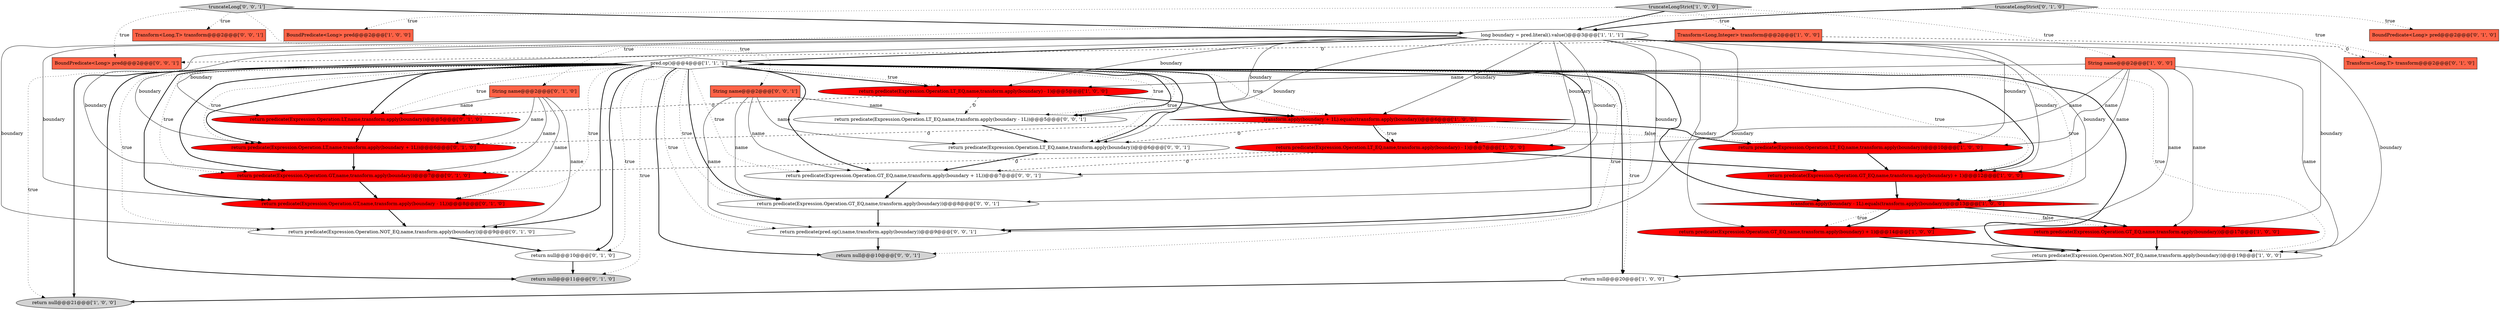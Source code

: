 digraph {
4 [style = filled, label = "pred.op()@@@4@@@['1', '1', '1']", fillcolor = white, shape = diamond image = "AAA0AAABBB1BBB"];
34 [style = filled, label = "BoundPredicate<Long> pred@@@2@@@['0', '0', '1']", fillcolor = tomato, shape = box image = "AAA0AAABBB3BBB"];
6 [style = filled, label = "String name@@@2@@@['1', '0', '0']", fillcolor = tomato, shape = box image = "AAA0AAABBB1BBB"];
24 [style = filled, label = "Transform<Long,T> transform@@@2@@@['0', '1', '0']", fillcolor = tomato, shape = box image = "AAA1AAABBB2BBB"];
30 [style = filled, label = "return predicate(Expression.Operation.GT_EQ,name,transform.apply(boundary + 1L))@@@7@@@['0', '0', '1']", fillcolor = white, shape = ellipse image = "AAA0AAABBB3BBB"];
35 [style = filled, label = "truncateLong['0', '0', '1']", fillcolor = lightgray, shape = diamond image = "AAA0AAABBB3BBB"];
16 [style = filled, label = "return predicate(Expression.Operation.LT_EQ,name,transform.apply(boundary))@@@10@@@['1', '0', '0']", fillcolor = red, shape = ellipse image = "AAA1AAABBB1BBB"];
20 [style = filled, label = "String name@@@2@@@['0', '1', '0']", fillcolor = tomato, shape = box image = "AAA0AAABBB2BBB"];
32 [style = filled, label = "Transform<Long,T> transform@@@2@@@['0', '0', '1']", fillcolor = tomato, shape = box image = "AAA0AAABBB3BBB"];
9 [style = filled, label = "return predicate(Expression.Operation.NOT_EQ,name,transform.apply(boundary))@@@19@@@['1', '0', '0']", fillcolor = white, shape = ellipse image = "AAA0AAABBB1BBB"];
33 [style = filled, label = "return predicate(pred.op(),name,transform.apply(boundary))@@@9@@@['0', '0', '1']", fillcolor = white, shape = ellipse image = "AAA0AAABBB3BBB"];
37 [style = filled, label = "return predicate(Expression.Operation.LT_EQ,name,transform.apply(boundary))@@@6@@@['0', '0', '1']", fillcolor = white, shape = ellipse image = "AAA0AAABBB3BBB"];
26 [style = filled, label = "return predicate(Expression.Operation.GT,name,transform.apply(boundary - 1L))@@@8@@@['0', '1', '0']", fillcolor = red, shape = ellipse image = "AAA1AAABBB2BBB"];
21 [style = filled, label = "return predicate(Expression.Operation.LT,name,transform.apply(boundary))@@@5@@@['0', '1', '0']", fillcolor = red, shape = ellipse image = "AAA1AAABBB2BBB"];
0 [style = filled, label = "return predicate(Expression.Operation.LT_EQ,name,transform.apply(boundary) - 1)@@@7@@@['1', '0', '0']", fillcolor = red, shape = ellipse image = "AAA1AAABBB1BBB"];
5 [style = filled, label = "return null@@@21@@@['1', '0', '0']", fillcolor = lightgray, shape = ellipse image = "AAA0AAABBB1BBB"];
17 [style = filled, label = "BoundPredicate<Long> pred@@@2@@@['0', '1', '0']", fillcolor = tomato, shape = box image = "AAA0AAABBB2BBB"];
8 [style = filled, label = "transform.apply(boundary - 1L).equals(transform.apply(boundary))@@@13@@@['1', '0', '0']", fillcolor = red, shape = diamond image = "AAA1AAABBB1BBB"];
7 [style = filled, label = "return predicate(Expression.Operation.GT_EQ,name,transform.apply(boundary) + 1)@@@12@@@['1', '0', '0']", fillcolor = red, shape = ellipse image = "AAA1AAABBB1BBB"];
28 [style = filled, label = "return predicate(Expression.Operation.LT_EQ,name,transform.apply(boundary - 1L))@@@5@@@['0', '0', '1']", fillcolor = white, shape = ellipse image = "AAA0AAABBB3BBB"];
10 [style = filled, label = "long boundary = pred.literal().value()@@@3@@@['1', '1', '1']", fillcolor = white, shape = ellipse image = "AAA0AAABBB1BBB"];
13 [style = filled, label = "Transform<Long,Integer> transform@@@2@@@['1', '0', '0']", fillcolor = tomato, shape = box image = "AAA1AAABBB1BBB"];
1 [style = filled, label = "truncateLongStrict['1', '0', '0']", fillcolor = lightgray, shape = diamond image = "AAA0AAABBB1BBB"];
2 [style = filled, label = "transform.apply(boundary + 1L).equals(transform.apply(boundary))@@@6@@@['1', '0', '0']", fillcolor = red, shape = diamond image = "AAA1AAABBB1BBB"];
29 [style = filled, label = "String name@@@2@@@['0', '0', '1']", fillcolor = tomato, shape = box image = "AAA0AAABBB3BBB"];
23 [style = filled, label = "return predicate(Expression.Operation.GT,name,transform.apply(boundary))@@@7@@@['0', '1', '0']", fillcolor = red, shape = ellipse image = "AAA1AAABBB2BBB"];
14 [style = filled, label = "return predicate(Expression.Operation.GT_EQ,name,transform.apply(boundary))@@@17@@@['1', '0', '0']", fillcolor = red, shape = ellipse image = "AAA1AAABBB1BBB"];
11 [style = filled, label = "BoundPredicate<Long> pred@@@2@@@['1', '0', '0']", fillcolor = tomato, shape = box image = "AAA0AAABBB1BBB"];
22 [style = filled, label = "return predicate(Expression.Operation.NOT_EQ,name,transform.apply(boundary))@@@9@@@['0', '1', '0']", fillcolor = white, shape = ellipse image = "AAA0AAABBB2BBB"];
19 [style = filled, label = "truncateLongStrict['0', '1', '0']", fillcolor = lightgray, shape = diamond image = "AAA0AAABBB2BBB"];
31 [style = filled, label = "return null@@@10@@@['0', '0', '1']", fillcolor = lightgray, shape = ellipse image = "AAA0AAABBB3BBB"];
15 [style = filled, label = "return predicate(Expression.Operation.LT_EQ,name,transform.apply(boundary) - 1)@@@5@@@['1', '0', '0']", fillcolor = red, shape = ellipse image = "AAA1AAABBB1BBB"];
27 [style = filled, label = "return null@@@11@@@['0', '1', '0']", fillcolor = lightgray, shape = ellipse image = "AAA0AAABBB2BBB"];
36 [style = filled, label = "return predicate(Expression.Operation.GT_EQ,name,transform.apply(boundary))@@@8@@@['0', '0', '1']", fillcolor = white, shape = ellipse image = "AAA0AAABBB3BBB"];
12 [style = filled, label = "return predicate(Expression.Operation.GT_EQ,name,transform.apply(boundary) + 1)@@@14@@@['1', '0', '0']", fillcolor = red, shape = ellipse image = "AAA1AAABBB1BBB"];
25 [style = filled, label = "return predicate(Expression.Operation.LT,name,transform.apply(boundary + 1L))@@@6@@@['0', '1', '0']", fillcolor = red, shape = ellipse image = "AAA1AAABBB2BBB"];
3 [style = filled, label = "return null@@@20@@@['1', '0', '0']", fillcolor = white, shape = ellipse image = "AAA0AAABBB1BBB"];
18 [style = filled, label = "return null@@@10@@@['0', '1', '0']", fillcolor = white, shape = ellipse image = "AAA0AAABBB2BBB"];
10->0 [style = solid, label="boundary"];
6->16 [style = solid, label="name"];
4->18 [style = dotted, label="true"];
4->25 [style = bold, label=""];
10->21 [style = solid, label="boundary"];
4->15 [style = bold, label=""];
16->7 [style = bold, label=""];
20->25 [style = solid, label="name"];
4->7 [style = dotted, label="true"];
30->36 [style = bold, label=""];
10->28 [style = solid, label="boundary"];
29->30 [style = solid, label="name"];
7->8 [style = bold, label=""];
12->9 [style = bold, label=""];
36->33 [style = bold, label=""];
4->33 [style = dotted, label="true"];
26->22 [style = bold, label=""];
4->30 [style = dotted, label="true"];
1->13 [style = dotted, label="true"];
13->24 [style = dashed, label="0"];
3->5 [style = bold, label=""];
10->2 [style = solid, label="boundary"];
6->7 [style = solid, label="name"];
0->30 [style = dashed, label="0"];
20->22 [style = solid, label="name"];
6->9 [style = solid, label="name"];
29->28 [style = solid, label="name"];
4->8 [style = bold, label=""];
14->9 [style = bold, label=""];
1->6 [style = dotted, label="true"];
4->36 [style = bold, label=""];
10->22 [style = solid, label="boundary"];
35->10 [style = bold, label=""];
4->36 [style = dotted, label="true"];
10->30 [style = solid, label="boundary"];
2->16 [style = bold, label=""];
4->3 [style = bold, label=""];
28->37 [style = bold, label=""];
2->0 [style = dotted, label="true"];
15->28 [style = dashed, label="0"];
19->17 [style = dotted, label="true"];
10->12 [style = solid, label="boundary"];
8->14 [style = dotted, label="false"];
4->23 [style = dotted, label="true"];
0->23 [style = dashed, label="0"];
4->21 [style = bold, label=""];
4->18 [style = bold, label=""];
4->2 [style = bold, label=""];
21->25 [style = bold, label=""];
6->14 [style = solid, label="name"];
4->28 [style = dotted, label="true"];
0->7 [style = bold, label=""];
6->12 [style = solid, label="name"];
22->18 [style = bold, label=""];
8->12 [style = dotted, label="true"];
4->22 [style = dotted, label="true"];
29->33 [style = solid, label="name"];
2->37 [style = dashed, label="0"];
10->26 [style = solid, label="boundary"];
4->22 [style = bold, label=""];
20->26 [style = solid, label="name"];
4->2 [style = dotted, label="true"];
4->23 [style = bold, label=""];
10->16 [style = solid, label="boundary"];
4->26 [style = dotted, label="true"];
35->29 [style = dotted, label="true"];
4->9 [style = bold, label=""];
4->5 [style = dotted, label="true"];
10->23 [style = solid, label="boundary"];
37->30 [style = bold, label=""];
20->23 [style = solid, label="name"];
8->14 [style = bold, label=""];
15->21 [style = dashed, label="0"];
19->10 [style = bold, label=""];
4->15 [style = dotted, label="true"];
19->24 [style = dotted, label="true"];
4->33 [style = bold, label=""];
10->25 [style = solid, label="boundary"];
4->7 [style = bold, label=""];
4->21 [style = dotted, label="true"];
4->31 [style = bold, label=""];
4->37 [style = dotted, label="true"];
6->0 [style = solid, label="name"];
2->0 [style = bold, label=""];
4->3 [style = dotted, label="true"];
4->31 [style = dotted, label="true"];
2->25 [style = dashed, label="0"];
9->3 [style = bold, label=""];
29->37 [style = solid, label="name"];
10->36 [style = solid, label="boundary"];
10->14 [style = solid, label="boundary"];
10->15 [style = solid, label="boundary"];
4->5 [style = bold, label=""];
13->34 [style = dashed, label="0"];
8->12 [style = bold, label=""];
10->7 [style = solid, label="boundary"];
15->2 [style = bold, label=""];
25->23 [style = bold, label=""];
19->20 [style = dotted, label="true"];
1->11 [style = dotted, label="true"];
20->21 [style = solid, label="name"];
23->26 [style = bold, label=""];
4->26 [style = bold, label=""];
4->8 [style = dotted, label="true"];
4->25 [style = dotted, label="true"];
10->9 [style = solid, label="boundary"];
4->28 [style = bold, label=""];
2->16 [style = dotted, label="false"];
4->30 [style = bold, label=""];
4->37 [style = bold, label=""];
18->27 [style = bold, label=""];
6->15 [style = solid, label="name"];
10->37 [style = solid, label="boundary"];
4->27 [style = bold, label=""];
4->27 [style = dotted, label="true"];
10->4 [style = bold, label=""];
33->31 [style = bold, label=""];
35->34 [style = dotted, label="true"];
4->9 [style = dotted, label="true"];
1->10 [style = bold, label=""];
10->33 [style = solid, label="boundary"];
10->8 [style = solid, label="boundary"];
29->36 [style = solid, label="name"];
35->32 [style = dotted, label="true"];
}
